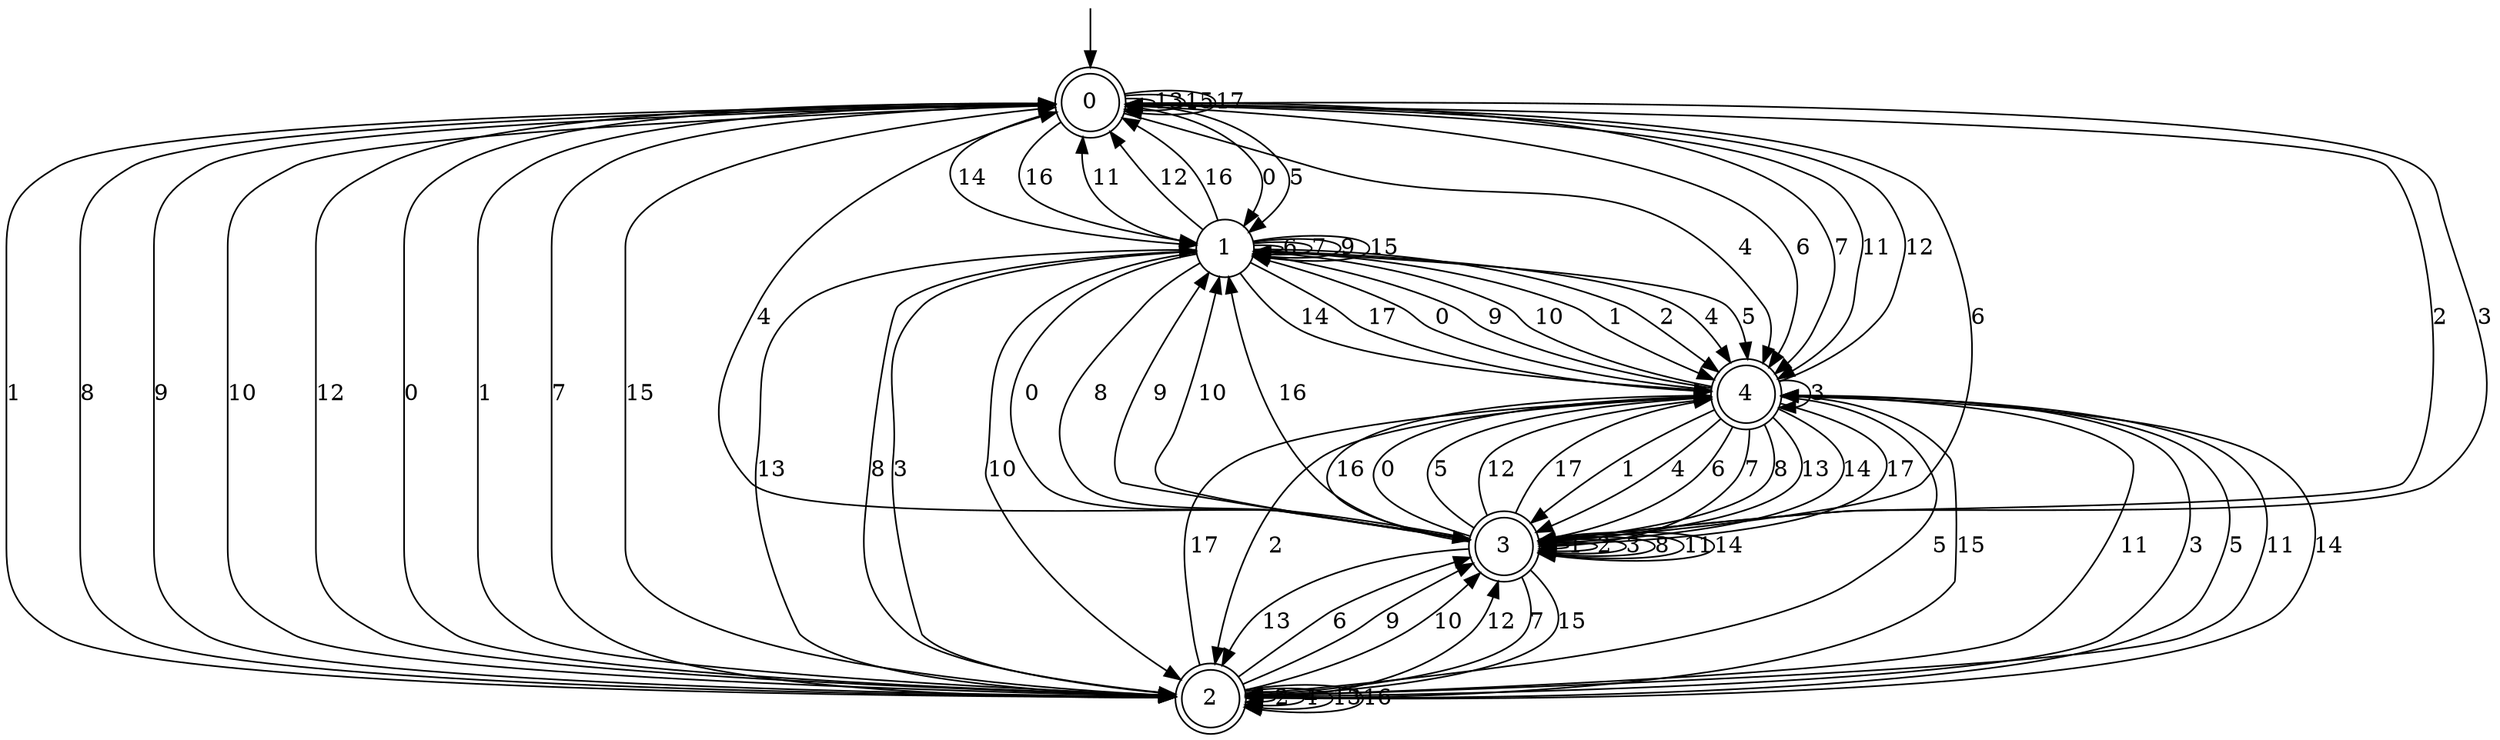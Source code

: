 digraph g {

	s0 [shape="doublecircle" label="0"];
	s1 [shape="circle" label="1"];
	s2 [shape="doublecircle" label="2"];
	s3 [shape="doublecircle" label="3"];
	s4 [shape="doublecircle" label="4"];
	s0 -> s1 [label="0"];
	s0 -> s2 [label="1"];
	s0 -> s3 [label="2"];
	s0 -> s3 [label="3"];
	s0 -> s4 [label="4"];
	s0 -> s1 [label="5"];
	s0 -> s4 [label="6"];
	s0 -> s4 [label="7"];
	s0 -> s2 [label="8"];
	s0 -> s2 [label="9"];
	s0 -> s2 [label="10"];
	s0 -> s4 [label="11"];
	s0 -> s2 [label="12"];
	s0 -> s0 [label="13"];
	s0 -> s1 [label="14"];
	s0 -> s0 [label="15"];
	s0 -> s1 [label="16"];
	s0 -> s0 [label="17"];
	s1 -> s3 [label="0"];
	s1 -> s4 [label="1"];
	s1 -> s4 [label="2"];
	s1 -> s2 [label="3"];
	s1 -> s4 [label="4"];
	s1 -> s4 [label="5"];
	s1 -> s1 [label="6"];
	s1 -> s1 [label="7"];
	s1 -> s3 [label="8"];
	s1 -> s1 [label="9"];
	s1 -> s2 [label="10"];
	s1 -> s0 [label="11"];
	s1 -> s0 [label="12"];
	s1 -> s2 [label="13"];
	s1 -> s4 [label="14"];
	s1 -> s1 [label="15"];
	s1 -> s0 [label="16"];
	s1 -> s4 [label="17"];
	s2 -> s0 [label="0"];
	s2 -> s0 [label="1"];
	s2 -> s2 [label="2"];
	s2 -> s4 [label="3"];
	s2 -> s2 [label="4"];
	s2 -> s4 [label="5"];
	s2 -> s3 [label="6"];
	s2 -> s0 [label="7"];
	s2 -> s1 [label="8"];
	s2 -> s3 [label="9"];
	s2 -> s3 [label="10"];
	s2 -> s4 [label="11"];
	s2 -> s3 [label="12"];
	s2 -> s2 [label="13"];
	s2 -> s4 [label="14"];
	s2 -> s0 [label="15"];
	s2 -> s2 [label="16"];
	s2 -> s4 [label="17"];
	s3 -> s4 [label="0"];
	s3 -> s3 [label="1"];
	s3 -> s3 [label="2"];
	s3 -> s3 [label="3"];
	s3 -> s0 [label="4"];
	s3 -> s4 [label="5"];
	s3 -> s0 [label="6"];
	s3 -> s2 [label="7"];
	s3 -> s3 [label="8"];
	s3 -> s1 [label="9"];
	s3 -> s1 [label="10"];
	s3 -> s3 [label="11"];
	s3 -> s4 [label="12"];
	s3 -> s2 [label="13"];
	s3 -> s3 [label="14"];
	s3 -> s2 [label="15"];
	s3 -> s1 [label="16"];
	s3 -> s4 [label="17"];
	s4 -> s1 [label="0"];
	s4 -> s3 [label="1"];
	s4 -> s2 [label="2"];
	s4 -> s4 [label="3"];
	s4 -> s3 [label="4"];
	s4 -> s2 [label="5"];
	s4 -> s3 [label="6"];
	s4 -> s3 [label="7"];
	s4 -> s3 [label="8"];
	s4 -> s1 [label="9"];
	s4 -> s1 [label="10"];
	s4 -> s2 [label="11"];
	s4 -> s0 [label="12"];
	s4 -> s3 [label="13"];
	s4 -> s3 [label="14"];
	s4 -> s2 [label="15"];
	s4 -> s3 [label="16"];
	s4 -> s3 [label="17"];

__start0 [label="" shape="none" width="0" height="0"];
__start0 -> s0;

}
